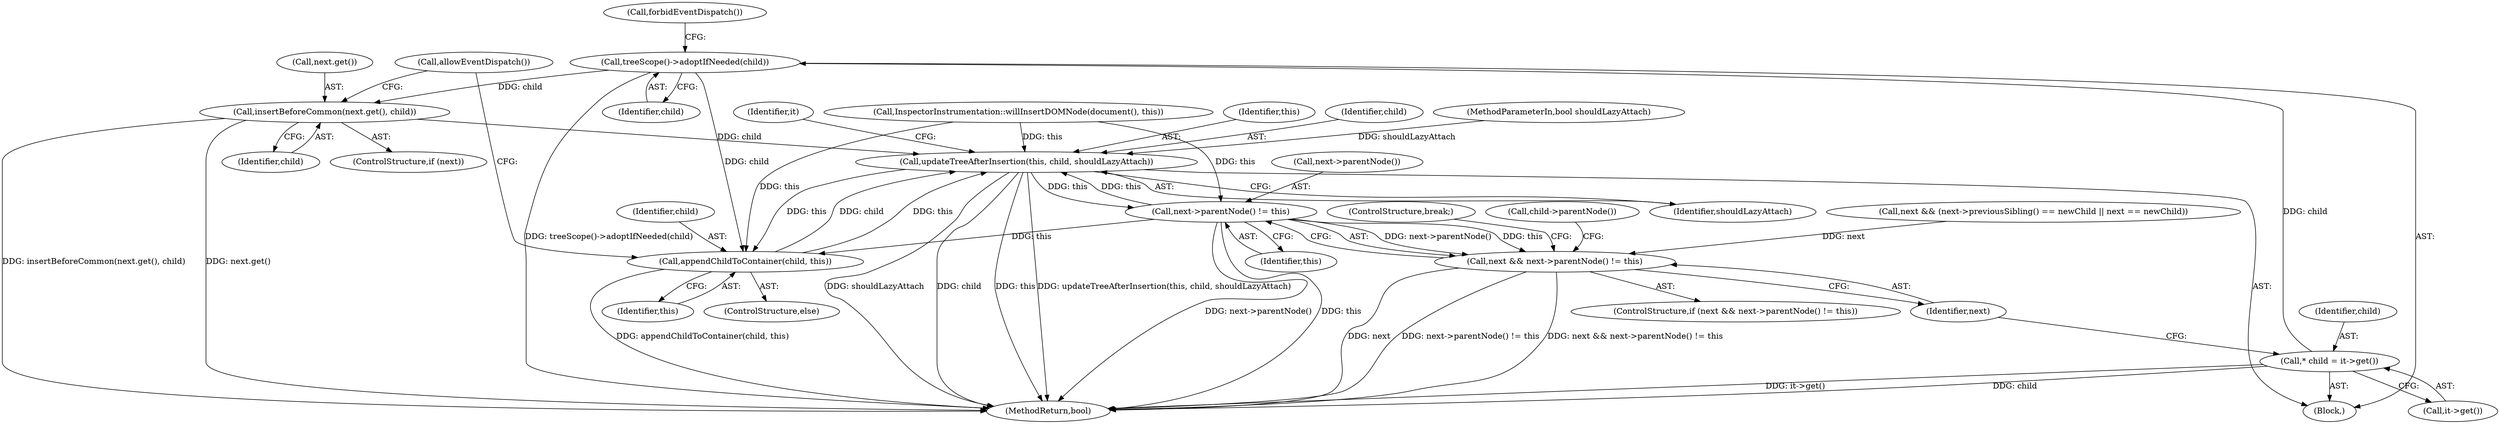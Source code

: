 digraph "0_Chrome_6c390601f9ee3436bb32f84772977570265982ea@pointer" {
"1000225" [label="(Call,treeScope()->adoptIfNeeded(child))"];
"1000212" [label="(Call,* child = it->get())"];
"1000230" [label="(Call,insertBeforeCommon(next.get(), child))"];
"1000238" [label="(Call,updateTreeAfterInsertion(this, child, shouldLazyAttach))"];
"1000218" [label="(Call,next->parentNode() != this)"];
"1000216" [label="(Call,next && next->parentNode() != this)"];
"1000234" [label="(Call,appendChildToContainer(child, this))"];
"1000197" [label="(Call,InspectorInstrumentation::willInsertDOMNode(document(), this))"];
"1000220" [label="(Identifier,this)"];
"1000221" [label="(ControlStructure,break;)"];
"1000232" [label="(Identifier,child)"];
"1000212" [label="(Call,* child = it->get())"];
"1000223" [label="(Call,child->parentNode())"];
"1000215" [label="(ControlStructure,if (next && next->parentNode() != this))"];
"1000225" [label="(Call,treeScope()->adoptIfNeeded(child))"];
"1000213" [label="(Identifier,child)"];
"1000210" [label="(Block,)"];
"1000219" [label="(Call,next->parentNode())"];
"1000161" [label="(Call,next && (next->previousSibling() == newChild || next == newChild))"];
"1000214" [label="(Call,it->get())"];
"1000216" [label="(Call,next && next->parentNode() != this)"];
"1000230" [label="(Call,insertBeforeCommon(next.get(), child))"];
"1000245" [label="(MethodReturn,bool)"];
"1000237" [label="(Call,allowEventDispatch())"];
"1000217" [label="(Identifier,next)"];
"1000240" [label="(Identifier,child)"];
"1000107" [label="(MethodParameterIn,bool shouldLazyAttach)"];
"1000235" [label="(Identifier,child)"];
"1000228" [label="(ControlStructure,if (next))"];
"1000233" [label="(ControlStructure,else)"];
"1000241" [label="(Identifier,shouldLazyAttach)"];
"1000238" [label="(Call,updateTreeAfterInsertion(this, child, shouldLazyAttach))"];
"1000226" [label="(Identifier,child)"];
"1000231" [label="(Call,next.get())"];
"1000218" [label="(Call,next->parentNode() != this)"];
"1000234" [label="(Call,appendChildToContainer(child, this))"];
"1000209" [label="(Identifier,it)"];
"1000236" [label="(Identifier,this)"];
"1000239" [label="(Identifier,this)"];
"1000227" [label="(Call,forbidEventDispatch())"];
"1000225" -> "1000210"  [label="AST: "];
"1000225" -> "1000226"  [label="CFG: "];
"1000226" -> "1000225"  [label="AST: "];
"1000227" -> "1000225"  [label="CFG: "];
"1000225" -> "1000245"  [label="DDG: treeScope()->adoptIfNeeded(child)"];
"1000212" -> "1000225"  [label="DDG: child"];
"1000225" -> "1000230"  [label="DDG: child"];
"1000225" -> "1000234"  [label="DDG: child"];
"1000212" -> "1000210"  [label="AST: "];
"1000212" -> "1000214"  [label="CFG: "];
"1000213" -> "1000212"  [label="AST: "];
"1000214" -> "1000212"  [label="AST: "];
"1000217" -> "1000212"  [label="CFG: "];
"1000212" -> "1000245"  [label="DDG: it->get()"];
"1000212" -> "1000245"  [label="DDG: child"];
"1000230" -> "1000228"  [label="AST: "];
"1000230" -> "1000232"  [label="CFG: "];
"1000231" -> "1000230"  [label="AST: "];
"1000232" -> "1000230"  [label="AST: "];
"1000237" -> "1000230"  [label="CFG: "];
"1000230" -> "1000245"  [label="DDG: next.get()"];
"1000230" -> "1000245"  [label="DDG: insertBeforeCommon(next.get(), child)"];
"1000230" -> "1000238"  [label="DDG: child"];
"1000238" -> "1000210"  [label="AST: "];
"1000238" -> "1000241"  [label="CFG: "];
"1000239" -> "1000238"  [label="AST: "];
"1000240" -> "1000238"  [label="AST: "];
"1000241" -> "1000238"  [label="AST: "];
"1000209" -> "1000238"  [label="CFG: "];
"1000238" -> "1000245"  [label="DDG: this"];
"1000238" -> "1000245"  [label="DDG: child"];
"1000238" -> "1000245"  [label="DDG: updateTreeAfterInsertion(this, child, shouldLazyAttach)"];
"1000238" -> "1000245"  [label="DDG: shouldLazyAttach"];
"1000238" -> "1000218"  [label="DDG: this"];
"1000238" -> "1000234"  [label="DDG: this"];
"1000197" -> "1000238"  [label="DDG: this"];
"1000218" -> "1000238"  [label="DDG: this"];
"1000234" -> "1000238"  [label="DDG: this"];
"1000234" -> "1000238"  [label="DDG: child"];
"1000107" -> "1000238"  [label="DDG: shouldLazyAttach"];
"1000218" -> "1000216"  [label="AST: "];
"1000218" -> "1000220"  [label="CFG: "];
"1000219" -> "1000218"  [label="AST: "];
"1000220" -> "1000218"  [label="AST: "];
"1000216" -> "1000218"  [label="CFG: "];
"1000218" -> "1000245"  [label="DDG: next->parentNode()"];
"1000218" -> "1000245"  [label="DDG: this"];
"1000218" -> "1000216"  [label="DDG: next->parentNode()"];
"1000218" -> "1000216"  [label="DDG: this"];
"1000197" -> "1000218"  [label="DDG: this"];
"1000218" -> "1000234"  [label="DDG: this"];
"1000216" -> "1000215"  [label="AST: "];
"1000216" -> "1000217"  [label="CFG: "];
"1000217" -> "1000216"  [label="AST: "];
"1000221" -> "1000216"  [label="CFG: "];
"1000223" -> "1000216"  [label="CFG: "];
"1000216" -> "1000245"  [label="DDG: next && next->parentNode() != this"];
"1000216" -> "1000245"  [label="DDG: next"];
"1000216" -> "1000245"  [label="DDG: next->parentNode() != this"];
"1000161" -> "1000216"  [label="DDG: next"];
"1000234" -> "1000233"  [label="AST: "];
"1000234" -> "1000236"  [label="CFG: "];
"1000235" -> "1000234"  [label="AST: "];
"1000236" -> "1000234"  [label="AST: "];
"1000237" -> "1000234"  [label="CFG: "];
"1000234" -> "1000245"  [label="DDG: appendChildToContainer(child, this)"];
"1000197" -> "1000234"  [label="DDG: this"];
}
